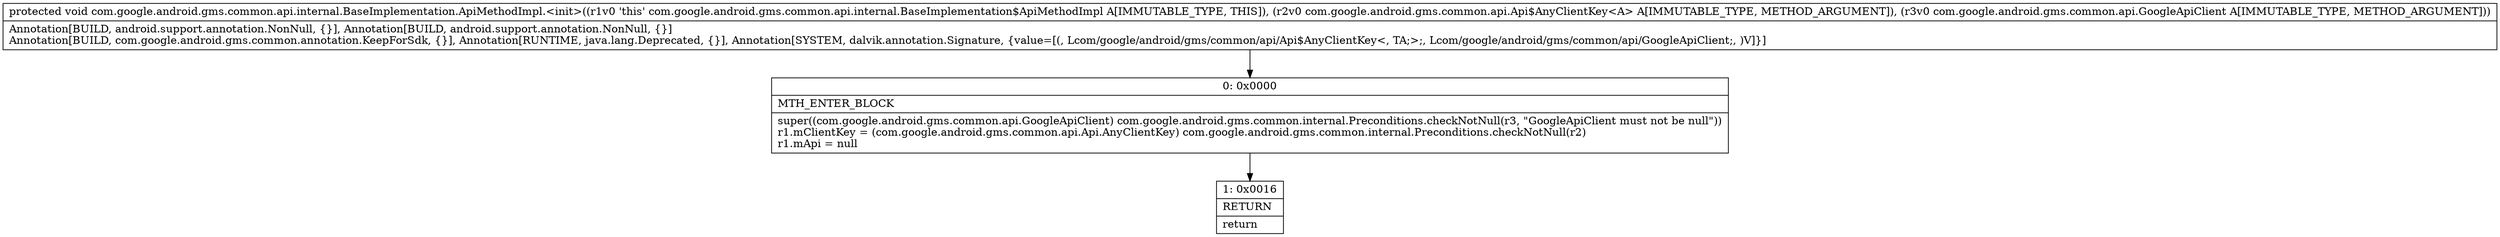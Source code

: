 digraph "CFG forcom.google.android.gms.common.api.internal.BaseImplementation.ApiMethodImpl.\<init\>(Lcom\/google\/android\/gms\/common\/api\/Api$AnyClientKey;Lcom\/google\/android\/gms\/common\/api\/GoogleApiClient;)V" {
Node_0 [shape=record,label="{0\:\ 0x0000|MTH_ENTER_BLOCK\l|super((com.google.android.gms.common.api.GoogleApiClient) com.google.android.gms.common.internal.Preconditions.checkNotNull(r3, \"GoogleApiClient must not be null\"))\lr1.mClientKey = (com.google.android.gms.common.api.Api.AnyClientKey) com.google.android.gms.common.internal.Preconditions.checkNotNull(r2)\lr1.mApi = null\l}"];
Node_1 [shape=record,label="{1\:\ 0x0016|RETURN\l|return\l}"];
MethodNode[shape=record,label="{protected void com.google.android.gms.common.api.internal.BaseImplementation.ApiMethodImpl.\<init\>((r1v0 'this' com.google.android.gms.common.api.internal.BaseImplementation$ApiMethodImpl A[IMMUTABLE_TYPE, THIS]), (r2v0 com.google.android.gms.common.api.Api$AnyClientKey\<A\> A[IMMUTABLE_TYPE, METHOD_ARGUMENT]), (r3v0 com.google.android.gms.common.api.GoogleApiClient A[IMMUTABLE_TYPE, METHOD_ARGUMENT]))  | Annotation[BUILD, android.support.annotation.NonNull, \{\}], Annotation[BUILD, android.support.annotation.NonNull, \{\}]\lAnnotation[BUILD, com.google.android.gms.common.annotation.KeepForSdk, \{\}], Annotation[RUNTIME, java.lang.Deprecated, \{\}], Annotation[SYSTEM, dalvik.annotation.Signature, \{value=[(, Lcom\/google\/android\/gms\/common\/api\/Api$AnyClientKey\<, TA;\>;, Lcom\/google\/android\/gms\/common\/api\/GoogleApiClient;, )V]\}]\l}"];
MethodNode -> Node_0;
Node_0 -> Node_1;
}

